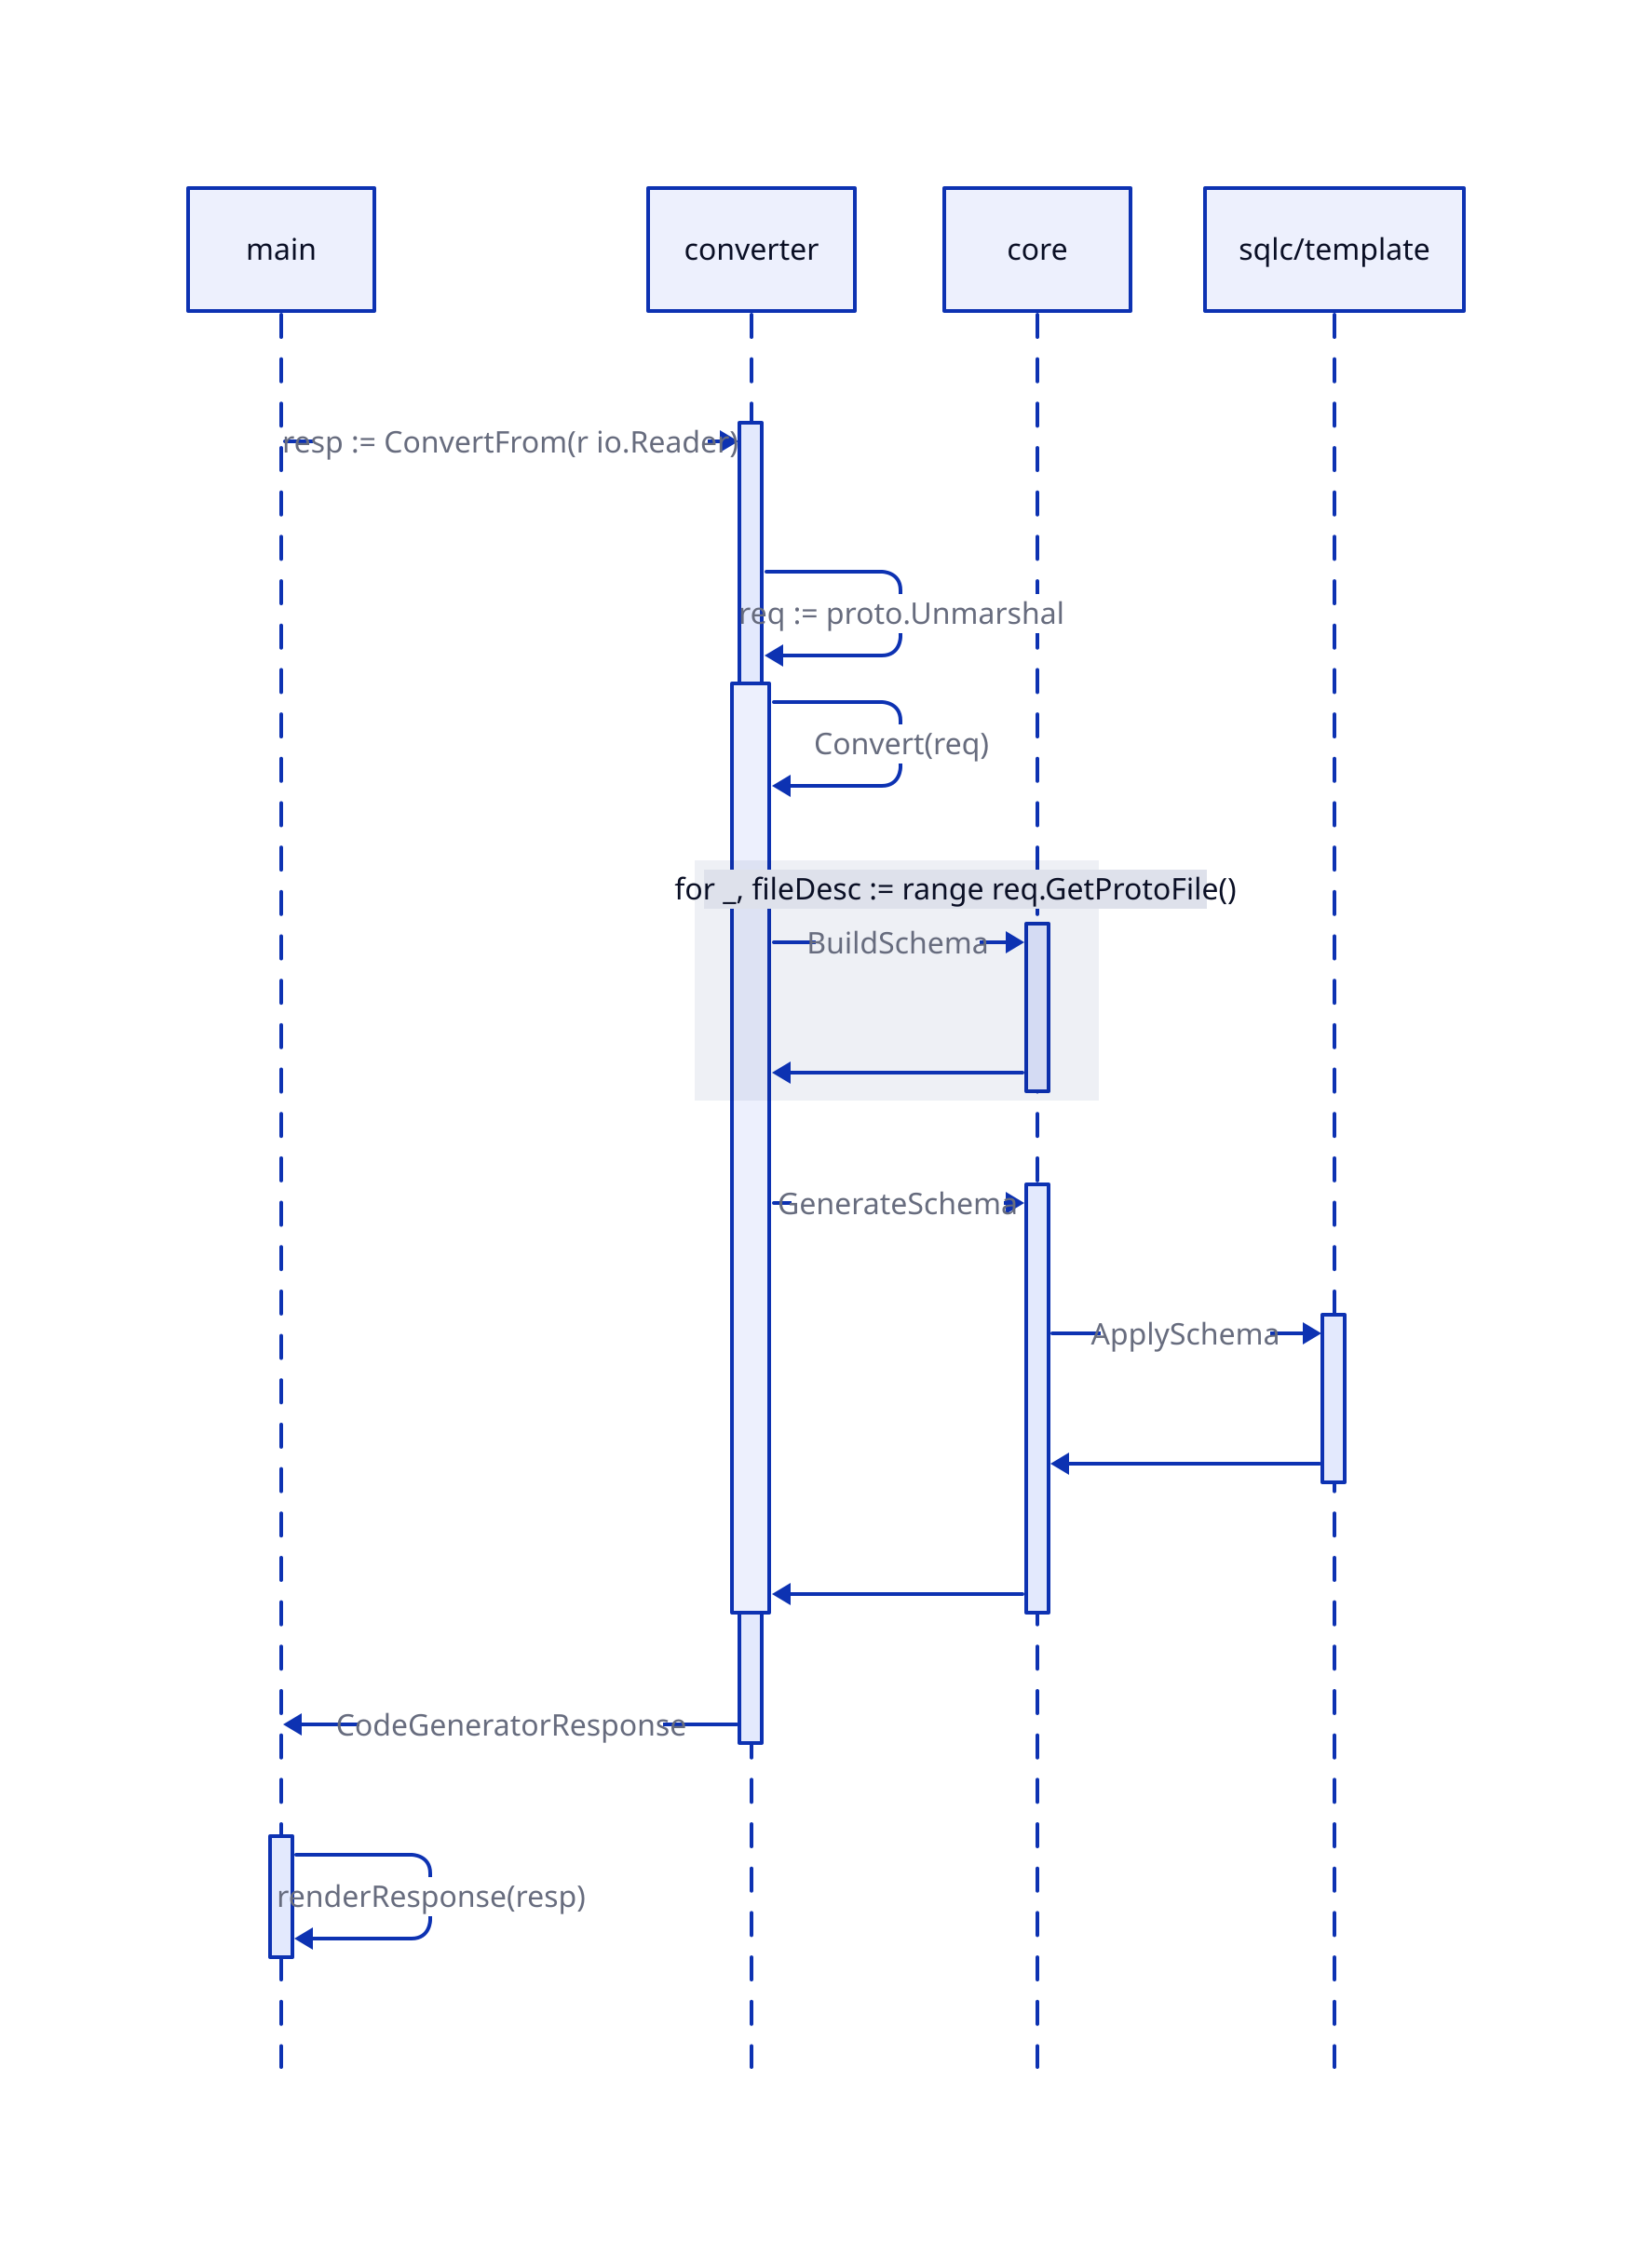 shape: sequence_diagram

main

converter

core

sqlc/template

main -> converter.ConvertFrom: "resp := ConvertFrom(r io.Reader)"

converter.ConvertFrom -> converter.ConvertFrom: "req := proto.Unmarshal"

converter.ConvertFrom.Convert -> converter.ConvertFrom.Convert: "Convert(req)"

"for _, fileDesc := range req.GetProtoFile()": {
  converter.ConvertFrom.Convert -> core.BuildSchema: "BuildSchema"
  core.BuildSchema -> converter.ConvertFrom.Convert
}

converter.ConvertFrom.Convert -> core.GenerateSchema: "GenerateSchema"
core.GenerateSchema -> sqlc/template.ApplyTemplate: "ApplySchema"
sqlc/template.ApplyTemplate -> core.GenerateSchema
core.GenerateSchema -> converter.ConvertFrom.Convert

converter.ConvertFrom -> main: "CodeGeneratorResponse"
main.renderResponse -> main.renderResponse: "renderResponse(resp)"
